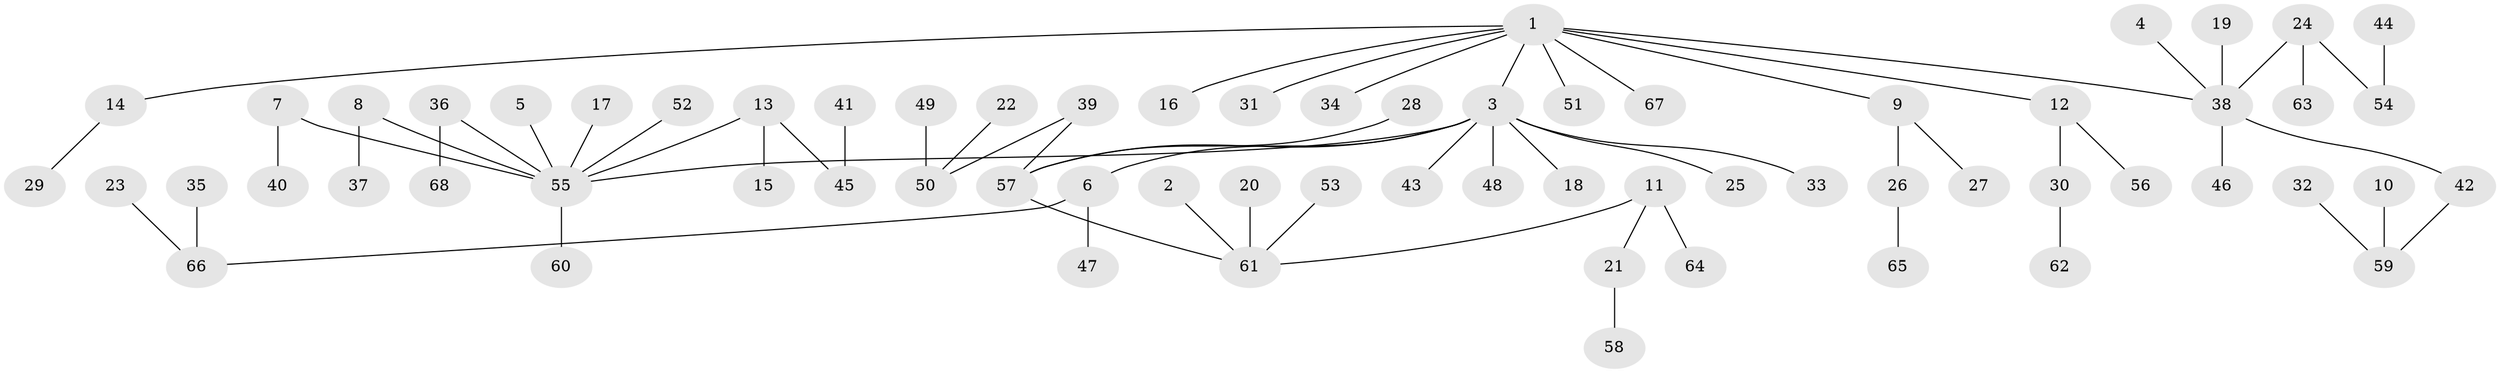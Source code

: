 // original degree distribution, {9: 0.014814814814814815, 5: 0.022222222222222223, 3: 0.13333333333333333, 7: 0.007407407407407408, 6: 0.014814814814814815, 2: 0.3037037037037037, 4: 0.02962962962962963, 1: 0.4740740740740741}
// Generated by graph-tools (version 1.1) at 2025/50/03/09/25 03:50:20]
// undirected, 68 vertices, 67 edges
graph export_dot {
graph [start="1"]
  node [color=gray90,style=filled];
  1;
  2;
  3;
  4;
  5;
  6;
  7;
  8;
  9;
  10;
  11;
  12;
  13;
  14;
  15;
  16;
  17;
  18;
  19;
  20;
  21;
  22;
  23;
  24;
  25;
  26;
  27;
  28;
  29;
  30;
  31;
  32;
  33;
  34;
  35;
  36;
  37;
  38;
  39;
  40;
  41;
  42;
  43;
  44;
  45;
  46;
  47;
  48;
  49;
  50;
  51;
  52;
  53;
  54;
  55;
  56;
  57;
  58;
  59;
  60;
  61;
  62;
  63;
  64;
  65;
  66;
  67;
  68;
  1 -- 3 [weight=1.0];
  1 -- 9 [weight=1.0];
  1 -- 12 [weight=1.0];
  1 -- 14 [weight=1.0];
  1 -- 16 [weight=1.0];
  1 -- 31 [weight=1.0];
  1 -- 34 [weight=1.0];
  1 -- 38 [weight=1.0];
  1 -- 51 [weight=1.0];
  1 -- 67 [weight=1.0];
  2 -- 61 [weight=1.0];
  3 -- 6 [weight=1.0];
  3 -- 18 [weight=1.0];
  3 -- 25 [weight=1.0];
  3 -- 33 [weight=1.0];
  3 -- 43 [weight=1.0];
  3 -- 48 [weight=1.0];
  3 -- 55 [weight=1.0];
  3 -- 57 [weight=1.0];
  4 -- 38 [weight=1.0];
  5 -- 55 [weight=1.0];
  6 -- 47 [weight=1.0];
  6 -- 66 [weight=1.0];
  7 -- 40 [weight=1.0];
  7 -- 55 [weight=1.0];
  8 -- 37 [weight=1.0];
  8 -- 55 [weight=1.0];
  9 -- 26 [weight=1.0];
  9 -- 27 [weight=1.0];
  10 -- 59 [weight=1.0];
  11 -- 21 [weight=1.0];
  11 -- 61 [weight=1.0];
  11 -- 64 [weight=1.0];
  12 -- 30 [weight=1.0];
  12 -- 56 [weight=1.0];
  13 -- 15 [weight=1.0];
  13 -- 45 [weight=1.0];
  13 -- 55 [weight=1.0];
  14 -- 29 [weight=1.0];
  17 -- 55 [weight=1.0];
  19 -- 38 [weight=1.0];
  20 -- 61 [weight=1.0];
  21 -- 58 [weight=1.0];
  22 -- 50 [weight=1.0];
  23 -- 66 [weight=1.0];
  24 -- 38 [weight=1.0];
  24 -- 54 [weight=1.0];
  24 -- 63 [weight=1.0];
  26 -- 65 [weight=1.0];
  28 -- 57 [weight=1.0];
  30 -- 62 [weight=1.0];
  32 -- 59 [weight=1.0];
  35 -- 66 [weight=1.0];
  36 -- 55 [weight=1.0];
  36 -- 68 [weight=1.0];
  38 -- 42 [weight=1.0];
  38 -- 46 [weight=1.0];
  39 -- 50 [weight=1.0];
  39 -- 57 [weight=1.0];
  41 -- 45 [weight=1.0];
  42 -- 59 [weight=1.0];
  44 -- 54 [weight=1.0];
  49 -- 50 [weight=1.0];
  52 -- 55 [weight=1.0];
  53 -- 61 [weight=1.0];
  55 -- 60 [weight=1.0];
  57 -- 61 [weight=1.0];
}
